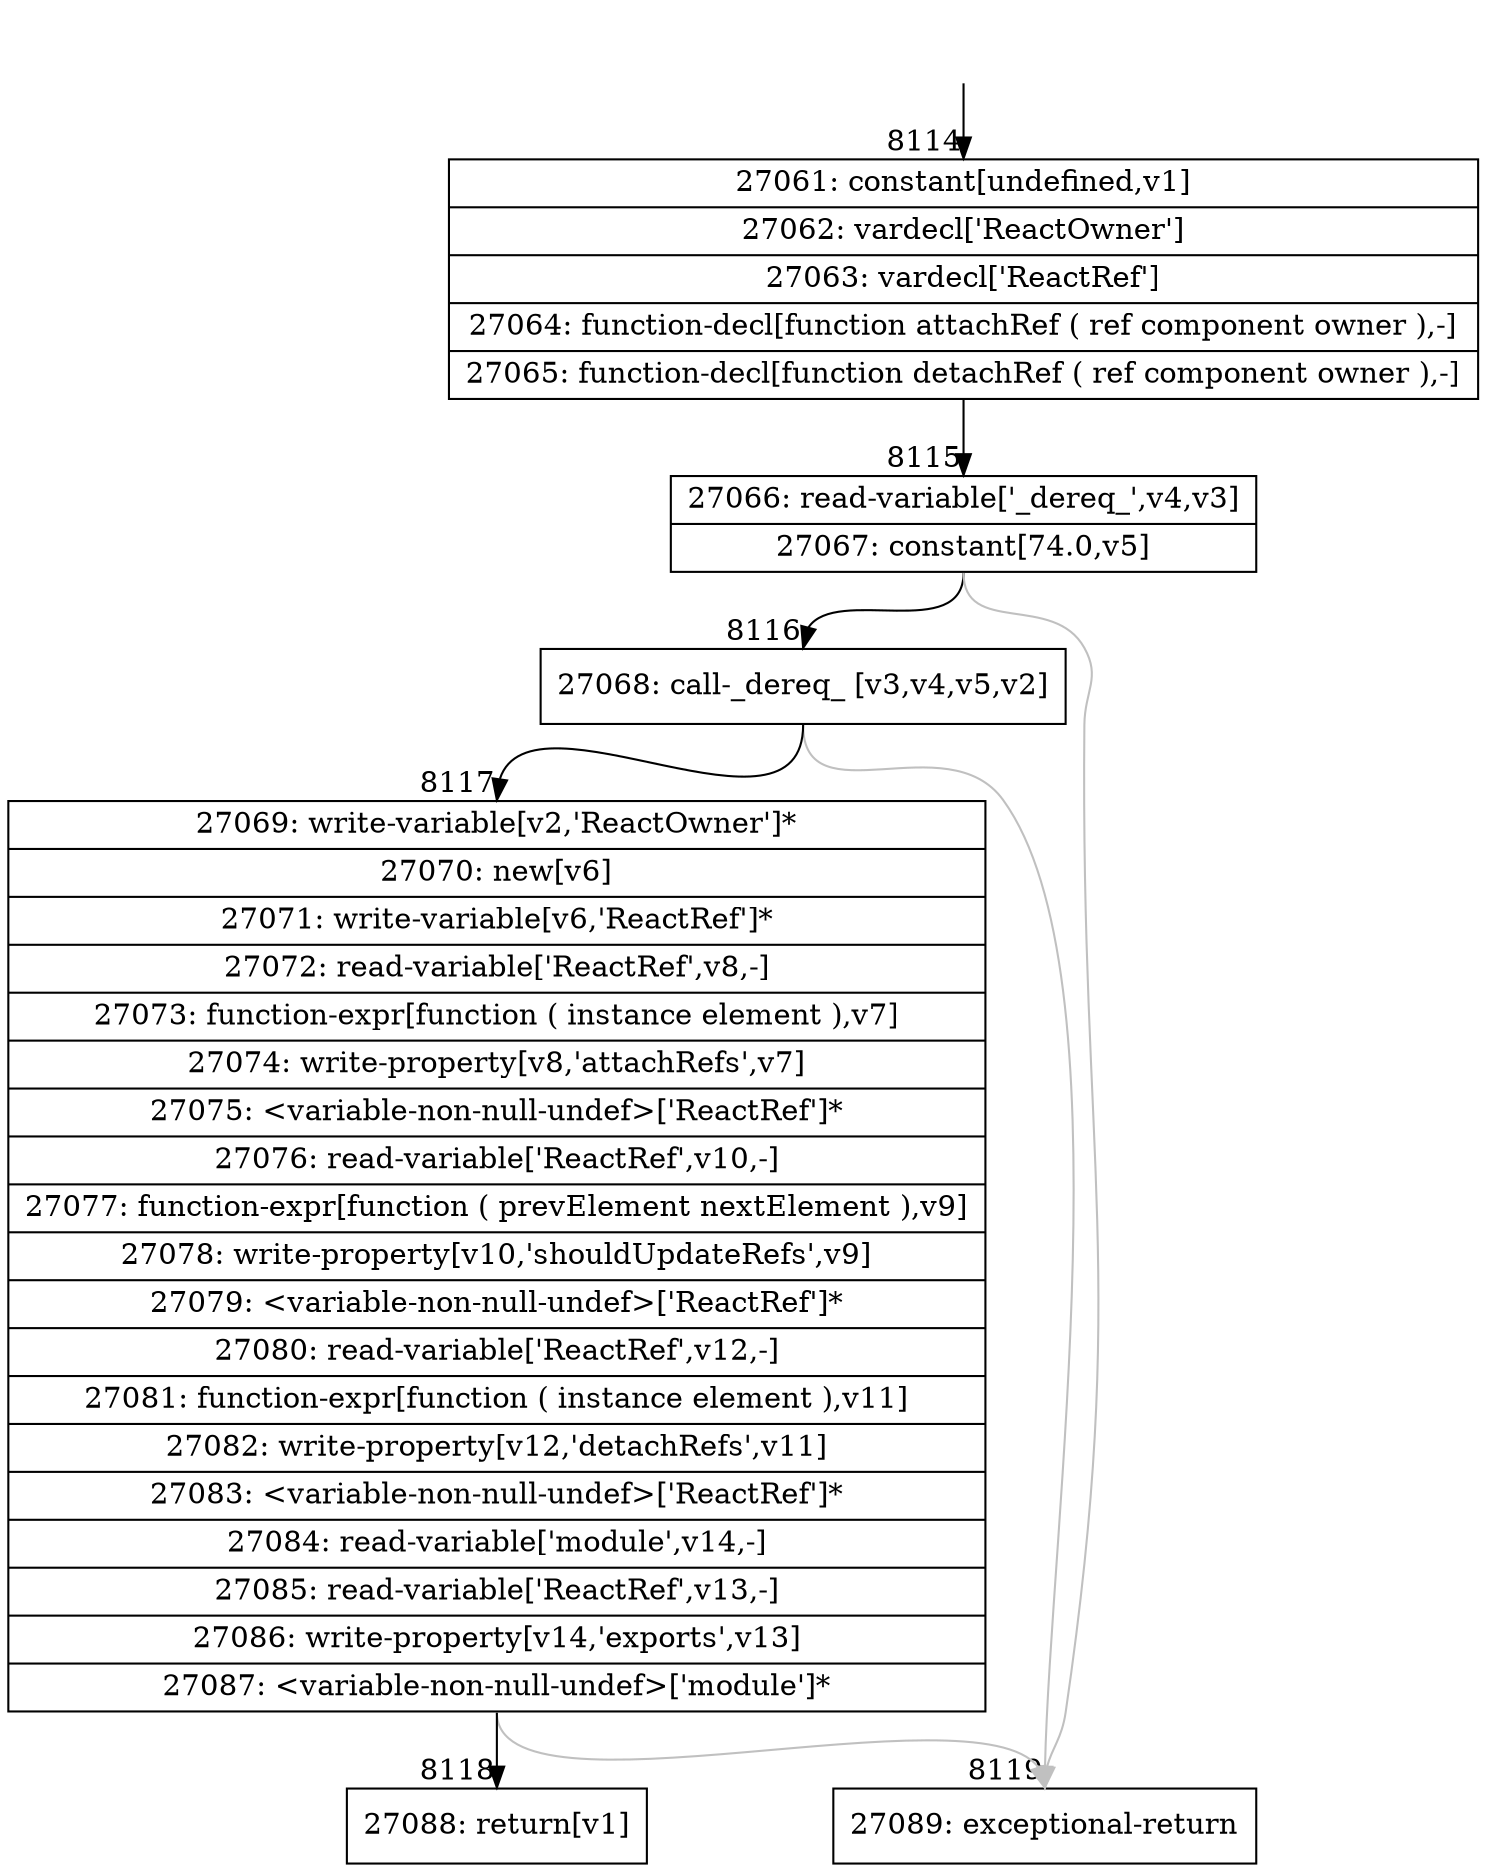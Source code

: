 digraph {
rankdir="TD"
BB_entry586[shape=none,label=""];
BB_entry586 -> BB8114 [tailport=s, headport=n, headlabel="    8114"]
BB8114 [shape=record label="{27061: constant[undefined,v1]|27062: vardecl['ReactOwner']|27063: vardecl['ReactRef']|27064: function-decl[function attachRef ( ref component owner ),-]|27065: function-decl[function detachRef ( ref component owner ),-]}" ] 
BB8114 -> BB8115 [tailport=s, headport=n, headlabel="      8115"]
BB8115 [shape=record label="{27066: read-variable['_dereq_',v4,v3]|27067: constant[74.0,v5]}" ] 
BB8115 -> BB8116 [tailport=s, headport=n, headlabel="      8116"]
BB8115 -> BB8119 [tailport=s, headport=n, color=gray, headlabel="      8119"]
BB8116 [shape=record label="{27068: call-_dereq_ [v3,v4,v5,v2]}" ] 
BB8116 -> BB8117 [tailport=s, headport=n, headlabel="      8117"]
BB8116 -> BB8119 [tailport=s, headport=n, color=gray]
BB8117 [shape=record label="{27069: write-variable[v2,'ReactOwner']*|27070: new[v6]|27071: write-variable[v6,'ReactRef']*|27072: read-variable['ReactRef',v8,-]|27073: function-expr[function ( instance element ),v7]|27074: write-property[v8,'attachRefs',v7]|27075: \<variable-non-null-undef\>['ReactRef']*|27076: read-variable['ReactRef',v10,-]|27077: function-expr[function ( prevElement nextElement ),v9]|27078: write-property[v10,'shouldUpdateRefs',v9]|27079: \<variable-non-null-undef\>['ReactRef']*|27080: read-variable['ReactRef',v12,-]|27081: function-expr[function ( instance element ),v11]|27082: write-property[v12,'detachRefs',v11]|27083: \<variable-non-null-undef\>['ReactRef']*|27084: read-variable['module',v14,-]|27085: read-variable['ReactRef',v13,-]|27086: write-property[v14,'exports',v13]|27087: \<variable-non-null-undef\>['module']*}" ] 
BB8117 -> BB8118 [tailport=s, headport=n, headlabel="      8118"]
BB8117 -> BB8119 [tailport=s, headport=n, color=gray]
BB8118 [shape=record label="{27088: return[v1]}" ] 
BB8119 [shape=record label="{27089: exceptional-return}" ] 
//#$~ 14245
}
